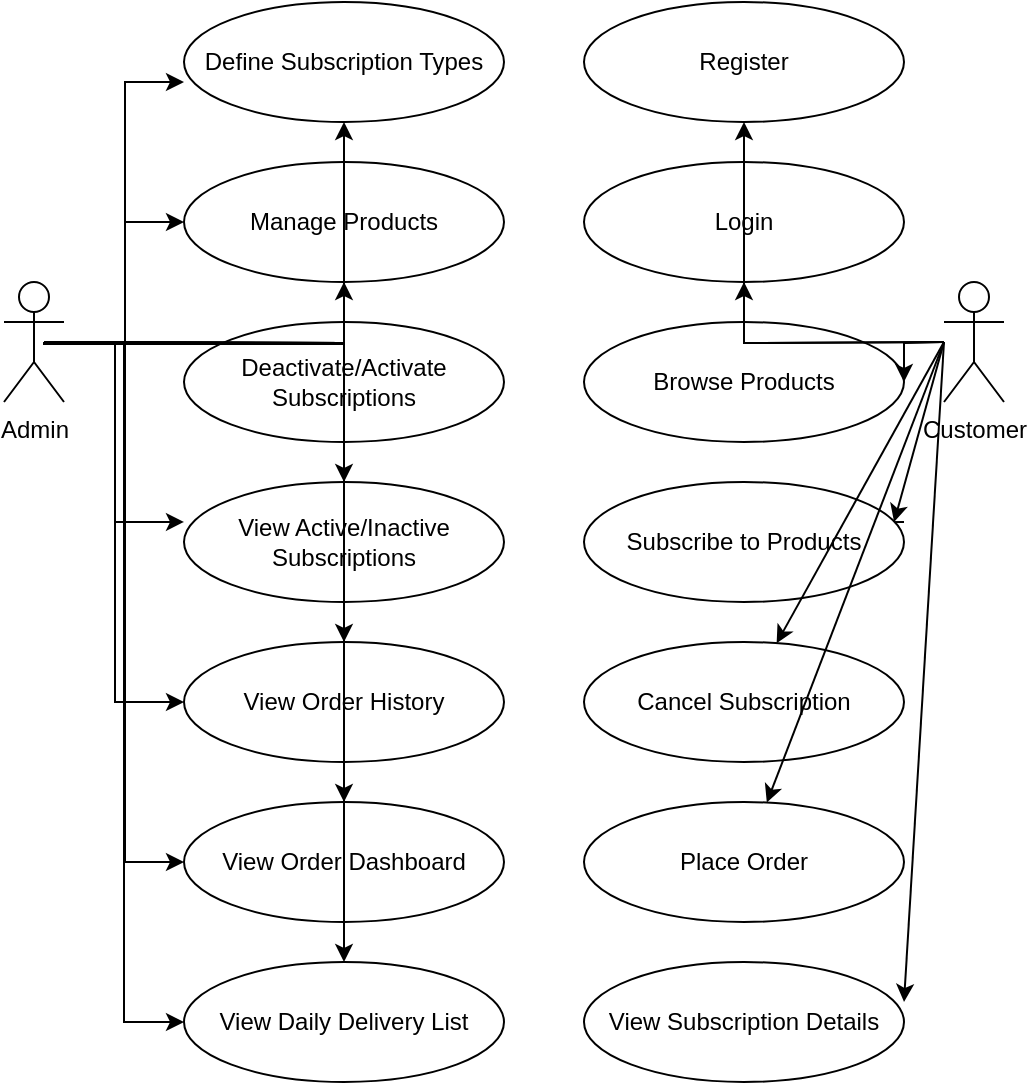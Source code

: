 <mxfile version="24.7.7">
  <diagram name="Use Case Diagram" id="O8s06yQX7fs1v4JmyNcw">
    <mxGraphModel dx="954" dy="647" grid="1" gridSize="10" guides="1" tooltips="1" connect="1" arrows="1" fold="1" page="1" pageScale="1" pageWidth="827" pageHeight="1169" math="0" shadow="0">
      <root>
        <mxCell id="0" />
        <mxCell id="1" parent="0" />
        <mxCell id="dTtcC1h1Oq8JzrVe_Wi3-1" value="Define Subscription Types" style="ellipse;whiteSpace=wrap;html=1;" vertex="1" parent="1">
          <mxGeometry x="200" y="60" width="160" height="60" as="geometry" />
        </mxCell>
        <mxCell id="dTtcC1h1Oq8JzrVe_Wi3-2" value="Manage Products" style="ellipse;whiteSpace=wrap;html=1;" vertex="1" parent="1">
          <mxGeometry x="200" y="140" width="160" height="60" as="geometry" />
        </mxCell>
        <mxCell id="dTtcC1h1Oq8JzrVe_Wi3-3" value="Deactivate/Activate Subscriptions" style="ellipse;whiteSpace=wrap;html=1;" vertex="1" parent="1">
          <mxGeometry x="200" y="220" width="160" height="60" as="geometry" />
        </mxCell>
        <mxCell id="dTtcC1h1Oq8JzrVe_Wi3-4" value="View Active/Inactive Subscriptions" style="ellipse;whiteSpace=wrap;html=1;" vertex="1" parent="1">
          <mxGeometry x="200" y="300" width="160" height="60" as="geometry" />
        </mxCell>
        <mxCell id="dTtcC1h1Oq8JzrVe_Wi3-5" value="View Order History" style="ellipse;whiteSpace=wrap;html=1;" vertex="1" parent="1">
          <mxGeometry x="200" y="380" width="160" height="60" as="geometry" />
        </mxCell>
        <mxCell id="dTtcC1h1Oq8JzrVe_Wi3-6" value="View Order Dashboard" style="ellipse;whiteSpace=wrap;html=1;" vertex="1" parent="1">
          <mxGeometry x="200" y="460" width="160" height="60" as="geometry" />
        </mxCell>
        <mxCell id="dTtcC1h1Oq8JzrVe_Wi3-7" value="View Daily Delivery List" style="ellipse;whiteSpace=wrap;html=1;" vertex="1" parent="1">
          <mxGeometry x="200" y="540" width="160" height="60" as="geometry" />
        </mxCell>
        <mxCell id="dTtcC1h1Oq8JzrVe_Wi3-8" value="Register" style="ellipse;whiteSpace=wrap;html=1;" vertex="1" parent="1">
          <mxGeometry x="400" y="60" width="160" height="60" as="geometry" />
        </mxCell>
        <mxCell id="dTtcC1h1Oq8JzrVe_Wi3-9" value="Login" style="ellipse;whiteSpace=wrap;html=1;" vertex="1" parent="1">
          <mxGeometry x="400" y="140" width="160" height="60" as="geometry" />
        </mxCell>
        <mxCell id="dTtcC1h1Oq8JzrVe_Wi3-10" style="edgeStyle=orthogonalEdgeStyle;rounded=0;orthogonalLoop=1;jettySize=auto;html=1;exitX=1;exitY=0.5;exitDx=0;exitDy=0;" edge="1" parent="1">
          <mxGeometry relative="1" as="geometry">
            <mxPoint x="490" y="360" as="targetPoint" />
            <mxPoint x="560" y="320" as="sourcePoint" />
          </mxGeometry>
        </mxCell>
        <mxCell id="dTtcC1h1Oq8JzrVe_Wi3-11" value="Browse Products" style="ellipse;whiteSpace=wrap;html=1;" vertex="1" parent="1">
          <mxGeometry x="400" y="220" width="160" height="60" as="geometry" />
        </mxCell>
        <mxCell id="dTtcC1h1Oq8JzrVe_Wi3-12" value="Subscribe to Products" style="ellipse;whiteSpace=wrap;html=1;" vertex="1" parent="1">
          <mxGeometry x="400" y="300" width="160" height="60" as="geometry" />
        </mxCell>
        <mxCell id="dTtcC1h1Oq8JzrVe_Wi3-13" value="Cancel Subscription" style="ellipse;whiteSpace=wrap;html=1;" vertex="1" parent="1">
          <mxGeometry x="400" y="380" width="160" height="60" as="geometry" />
        </mxCell>
        <mxCell id="dTtcC1h1Oq8JzrVe_Wi3-14" value="Place Order" style="ellipse;whiteSpace=wrap;html=1;" vertex="1" parent="1">
          <mxGeometry x="400" y="460" width="160" height="60" as="geometry" />
        </mxCell>
        <mxCell id="dTtcC1h1Oq8JzrVe_Wi3-15" value="View Subscription Details" style="ellipse;whiteSpace=wrap;html=1;" vertex="1" parent="1">
          <mxGeometry x="400" y="540" width="160" height="60" as="geometry" />
        </mxCell>
        <mxCell id="dTtcC1h1Oq8JzrVe_Wi3-16" style="edgeStyle=orthogonalEdgeStyle;rounded=0;orthogonalLoop=1;jettySize=auto;html=1;" edge="1" parent="1" target="dTtcC1h1Oq8JzrVe_Wi3-1">
          <mxGeometry relative="1" as="geometry">
            <mxPoint x="130" y="230" as="sourcePoint" />
          </mxGeometry>
        </mxCell>
        <mxCell id="dTtcC1h1Oq8JzrVe_Wi3-17" style="edgeStyle=orthogonalEdgeStyle;rounded=0;orthogonalLoop=1;jettySize=auto;html=1;" edge="1" parent="1" target="dTtcC1h1Oq8JzrVe_Wi3-2">
          <mxGeometry relative="1" as="geometry">
            <mxPoint x="130" y="230" as="sourcePoint" />
          </mxGeometry>
        </mxCell>
        <mxCell id="dTtcC1h1Oq8JzrVe_Wi3-18" style="edgeStyle=orthogonalEdgeStyle;rounded=0;orthogonalLoop=1;jettySize=auto;html=1;entryX=0;entryY=0.333;entryDx=0;entryDy=0;entryPerimeter=0;" edge="1" parent="1" target="dTtcC1h1Oq8JzrVe_Wi3-4">
          <mxGeometry relative="1" as="geometry">
            <mxPoint x="130" y="230" as="sourcePoint" />
          </mxGeometry>
        </mxCell>
        <mxCell id="dTtcC1h1Oq8JzrVe_Wi3-19" style="edgeStyle=orthogonalEdgeStyle;rounded=0;orthogonalLoop=1;jettySize=auto;html=1;" edge="1" parent="1" target="dTtcC1h1Oq8JzrVe_Wi3-4">
          <mxGeometry relative="1" as="geometry">
            <mxPoint x="130" y="230" as="sourcePoint" />
          </mxGeometry>
        </mxCell>
        <mxCell id="dTtcC1h1Oq8JzrVe_Wi3-20" style="edgeStyle=orthogonalEdgeStyle;rounded=0;orthogonalLoop=1;jettySize=auto;html=1;" edge="1" parent="1" target="dTtcC1h1Oq8JzrVe_Wi3-5">
          <mxGeometry relative="1" as="geometry">
            <mxPoint x="130" y="230" as="sourcePoint" />
          </mxGeometry>
        </mxCell>
        <mxCell id="dTtcC1h1Oq8JzrVe_Wi3-21" style="edgeStyle=orthogonalEdgeStyle;rounded=0;orthogonalLoop=1;jettySize=auto;html=1;" edge="1" parent="1" target="dTtcC1h1Oq8JzrVe_Wi3-6">
          <mxGeometry relative="1" as="geometry">
            <mxPoint x="130" y="230" as="sourcePoint" />
          </mxGeometry>
        </mxCell>
        <mxCell id="dTtcC1h1Oq8JzrVe_Wi3-22" style="edgeStyle=orthogonalEdgeStyle;rounded=0;orthogonalLoop=1;jettySize=auto;html=1;" edge="1" parent="1" target="dTtcC1h1Oq8JzrVe_Wi3-7">
          <mxGeometry relative="1" as="geometry">
            <mxPoint x="130" y="230" as="sourcePoint" />
            <Array as="points">
              <mxPoint x="130" y="231" />
              <mxPoint x="280" y="231" />
            </Array>
          </mxGeometry>
        </mxCell>
        <mxCell id="dTtcC1h1Oq8JzrVe_Wi3-23" style="edgeStyle=orthogonalEdgeStyle;rounded=0;orthogonalLoop=1;jettySize=auto;html=1;" edge="1" parent="1" target="dTtcC1h1Oq8JzrVe_Wi3-8">
          <mxGeometry relative="1" as="geometry">
            <mxPoint x="580" y="230" as="sourcePoint" />
          </mxGeometry>
        </mxCell>
        <mxCell id="dTtcC1h1Oq8JzrVe_Wi3-24" style="edgeStyle=orthogonalEdgeStyle;rounded=0;orthogonalLoop=1;jettySize=auto;html=1;" edge="1" parent="1" target="dTtcC1h1Oq8JzrVe_Wi3-9">
          <mxGeometry relative="1" as="geometry">
            <mxPoint x="580" y="230" as="sourcePoint" />
          </mxGeometry>
        </mxCell>
        <mxCell id="dTtcC1h1Oq8JzrVe_Wi3-25" style="edgeStyle=orthogonalEdgeStyle;rounded=0;orthogonalLoop=1;jettySize=auto;html=1;" edge="1" parent="1" target="dTtcC1h1Oq8JzrVe_Wi3-11">
          <mxGeometry relative="1" as="geometry">
            <mxPoint x="580" y="230" as="sourcePoint" />
          </mxGeometry>
        </mxCell>
        <mxCell id="dTtcC1h1Oq8JzrVe_Wi3-26" value="Admin&lt;div&gt;&lt;br&gt;&lt;/div&gt;" style="shape=umlActor;verticalLabelPosition=bottom;verticalAlign=top;html=1;outlineConnect=0;" vertex="1" parent="1">
          <mxGeometry x="110" y="200" width="30" height="60" as="geometry" />
        </mxCell>
        <mxCell id="dTtcC1h1Oq8JzrVe_Wi3-27" value="Customer" style="shape=umlActor;verticalLabelPosition=bottom;verticalAlign=top;html=1;outlineConnect=0;" vertex="1" parent="1">
          <mxGeometry x="580" y="200" width="30" height="60" as="geometry" />
        </mxCell>
        <mxCell id="dTtcC1h1Oq8JzrVe_Wi3-28" value="" style="endArrow=classic;html=1;rounded=0;" edge="1" parent="1" target="dTtcC1h1Oq8JzrVe_Wi3-13">
          <mxGeometry width="50" height="50" relative="1" as="geometry">
            <mxPoint x="580" y="230" as="sourcePoint" />
            <mxPoint x="440" y="290" as="targetPoint" />
          </mxGeometry>
        </mxCell>
        <mxCell id="dTtcC1h1Oq8JzrVe_Wi3-29" value="" style="endArrow=classic;html=1;rounded=0;entryX=0.969;entryY=0.333;entryDx=0;entryDy=0;entryPerimeter=0;" edge="1" parent="1" target="dTtcC1h1Oq8JzrVe_Wi3-12">
          <mxGeometry width="50" height="50" relative="1" as="geometry">
            <mxPoint x="580" y="230" as="sourcePoint" />
            <mxPoint x="440" y="290" as="targetPoint" />
          </mxGeometry>
        </mxCell>
        <mxCell id="dTtcC1h1Oq8JzrVe_Wi3-30" value="" style="endArrow=classic;html=1;rounded=0;entryX=1;entryY=0.333;entryDx=0;entryDy=0;entryPerimeter=0;" edge="1" parent="1" target="dTtcC1h1Oq8JzrVe_Wi3-15">
          <mxGeometry width="50" height="50" relative="1" as="geometry">
            <mxPoint x="580" y="230" as="sourcePoint" />
            <mxPoint x="440" y="290" as="targetPoint" />
          </mxGeometry>
        </mxCell>
        <mxCell id="dTtcC1h1Oq8JzrVe_Wi3-31" value="" style="endArrow=classic;html=1;rounded=0;" edge="1" parent="1" target="dTtcC1h1Oq8JzrVe_Wi3-14">
          <mxGeometry width="50" height="50" relative="1" as="geometry">
            <mxPoint x="580" y="230" as="sourcePoint" />
            <mxPoint x="506" y="391" as="targetPoint" />
          </mxGeometry>
        </mxCell>
        <mxCell id="dTtcC1h1Oq8JzrVe_Wi3-32" style="edgeStyle=orthogonalEdgeStyle;rounded=0;orthogonalLoop=1;jettySize=auto;html=1;entryX=0;entryY=0.5;entryDx=0;entryDy=0;" edge="1" parent="1" target="dTtcC1h1Oq8JzrVe_Wi3-5">
          <mxGeometry relative="1" as="geometry">
            <mxPoint x="130" y="230" as="sourcePoint" />
            <mxPoint x="210" y="330" as="targetPoint" />
          </mxGeometry>
        </mxCell>
        <mxCell id="dTtcC1h1Oq8JzrVe_Wi3-33" style="edgeStyle=orthogonalEdgeStyle;rounded=0;orthogonalLoop=1;jettySize=auto;html=1;entryX=0;entryY=0.5;entryDx=0;entryDy=0;" edge="1" parent="1" target="dTtcC1h1Oq8JzrVe_Wi3-6">
          <mxGeometry relative="1" as="geometry">
            <mxPoint x="140" y="230" as="sourcePoint" />
            <mxPoint x="220" y="340" as="targetPoint" />
          </mxGeometry>
        </mxCell>
        <mxCell id="dTtcC1h1Oq8JzrVe_Wi3-34" style="edgeStyle=orthogonalEdgeStyle;rounded=0;orthogonalLoop=1;jettySize=auto;html=1;entryX=0;entryY=0.5;entryDx=0;entryDy=0;" edge="1" parent="1" source="dTtcC1h1Oq8JzrVe_Wi3-26" target="dTtcC1h1Oq8JzrVe_Wi3-7">
          <mxGeometry relative="1" as="geometry">
            <mxPoint x="160" y="260" as="sourcePoint" />
            <mxPoint x="230" y="350" as="targetPoint" />
          </mxGeometry>
        </mxCell>
        <mxCell id="dTtcC1h1Oq8JzrVe_Wi3-35" style="edgeStyle=orthogonalEdgeStyle;rounded=0;orthogonalLoop=1;jettySize=auto;html=1;entryX=0;entryY=0.667;entryDx=0;entryDy=0;entryPerimeter=0;" edge="1" parent="1" target="dTtcC1h1Oq8JzrVe_Wi3-1">
          <mxGeometry relative="1" as="geometry">
            <mxPoint x="140" y="230" as="sourcePoint" />
            <mxPoint x="240" y="360" as="targetPoint" />
          </mxGeometry>
        </mxCell>
        <mxCell id="dTtcC1h1Oq8JzrVe_Wi3-36" style="edgeStyle=orthogonalEdgeStyle;rounded=0;orthogonalLoop=1;jettySize=auto;html=1;entryX=0;entryY=0.5;entryDx=0;entryDy=0;" edge="1" parent="1" target="dTtcC1h1Oq8JzrVe_Wi3-2">
          <mxGeometry relative="1" as="geometry">
            <mxPoint x="140" y="230" as="sourcePoint" />
            <mxPoint x="250" y="370" as="targetPoint" />
          </mxGeometry>
        </mxCell>
      </root>
    </mxGraphModel>
  </diagram>
</mxfile>
